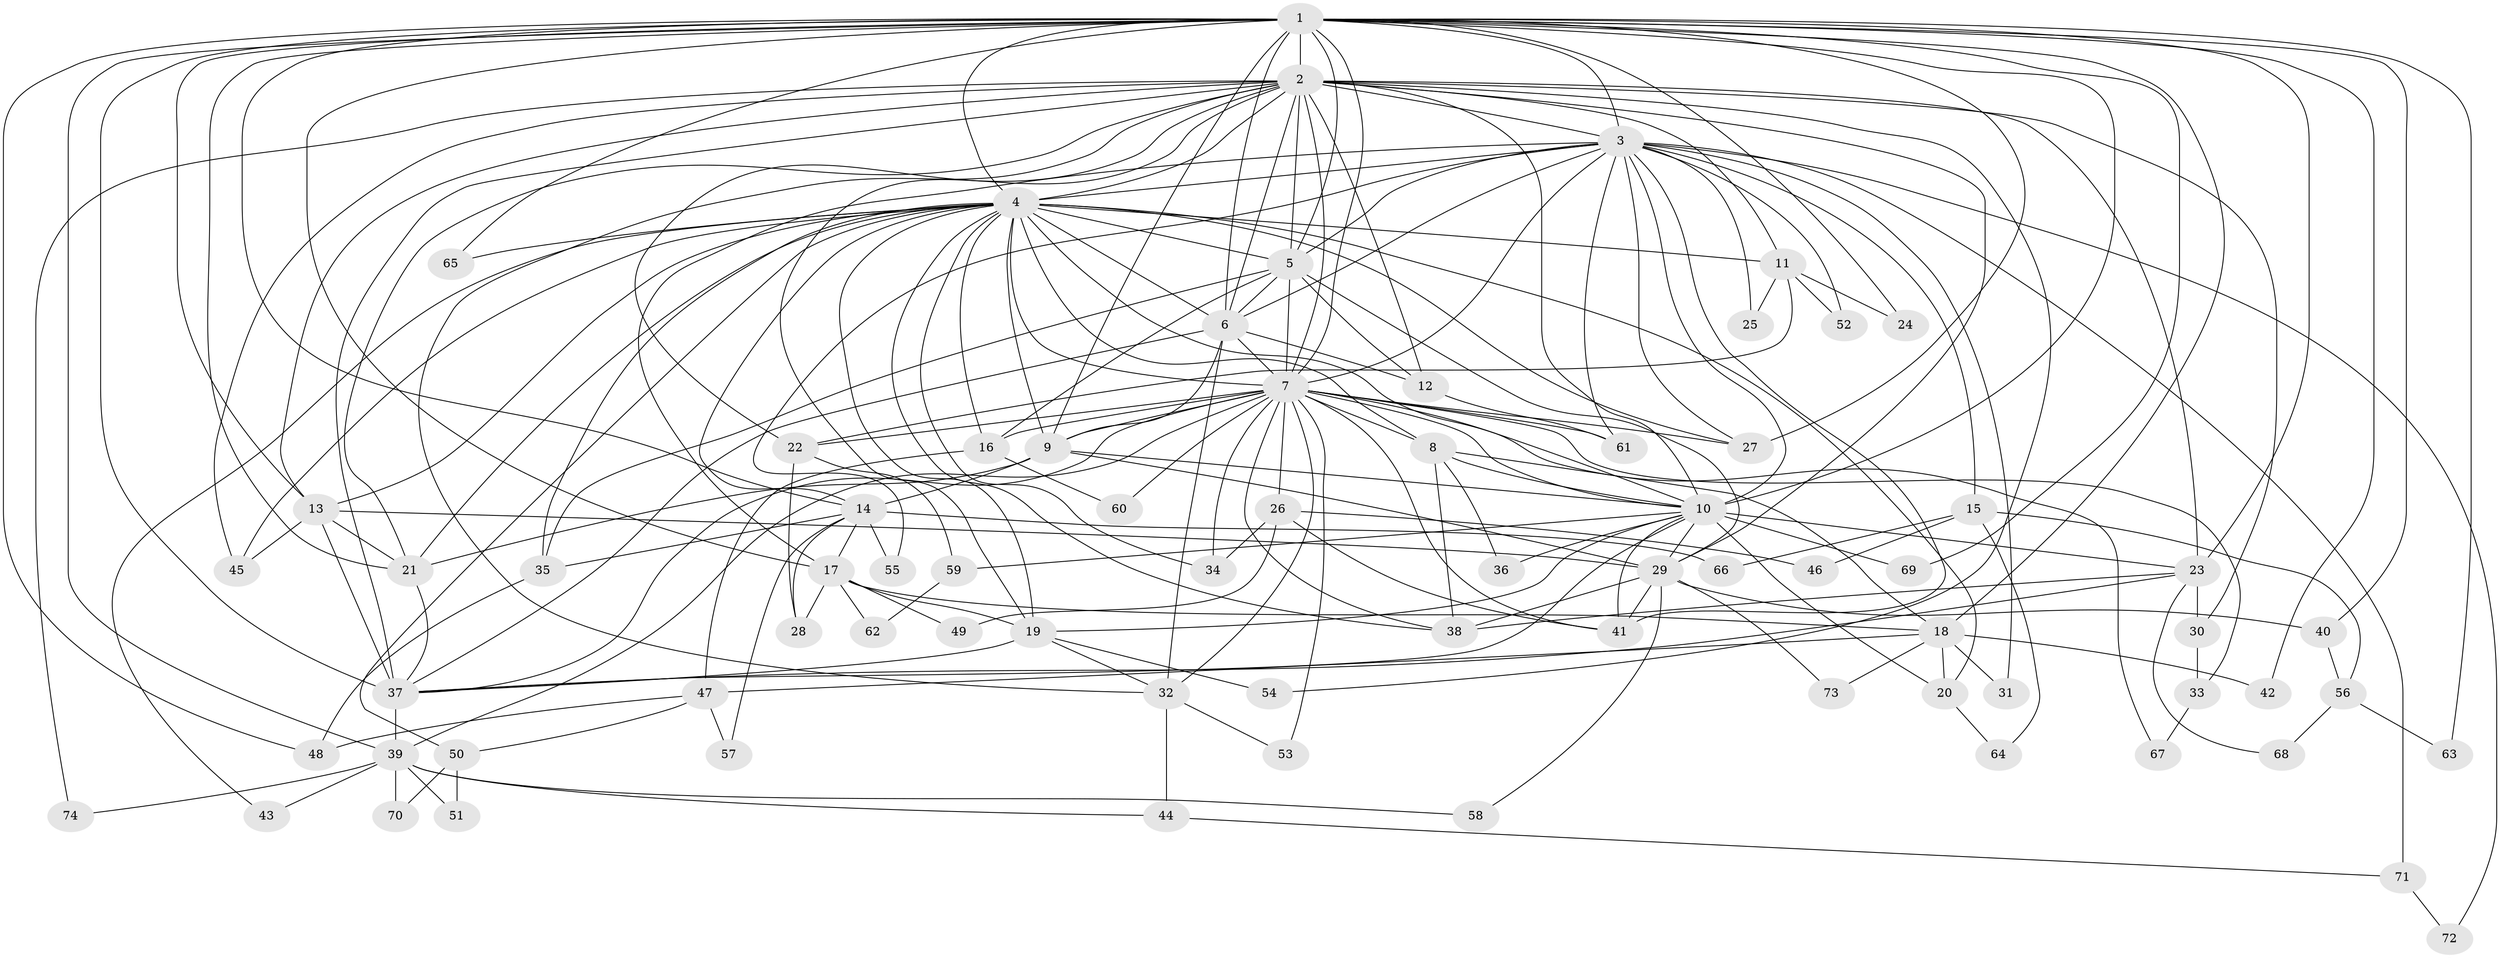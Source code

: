 // original degree distribution, {23: 0.02027027027027027, 29: 0.006756756756756757, 20: 0.006756756756756757, 19: 0.006756756756756757, 17: 0.006756756756756757, 24: 0.006756756756756757, 16: 0.013513513513513514, 31: 0.006756756756756757, 4: 0.06756756756756757, 2: 0.5540540540540541, 3: 0.18243243243243243, 6: 0.04054054054054054, 5: 0.02702702702702703, 8: 0.013513513513513514, 7: 0.033783783783783786, 9: 0.006756756756756757}
// Generated by graph-tools (version 1.1) at 2025/34/03/09/25 02:34:51]
// undirected, 74 vertices, 201 edges
graph export_dot {
graph [start="1"]
  node [color=gray90,style=filled];
  1;
  2;
  3;
  4;
  5;
  6;
  7;
  8;
  9;
  10;
  11;
  12;
  13;
  14;
  15;
  16;
  17;
  18;
  19;
  20;
  21;
  22;
  23;
  24;
  25;
  26;
  27;
  28;
  29;
  30;
  31;
  32;
  33;
  34;
  35;
  36;
  37;
  38;
  39;
  40;
  41;
  42;
  43;
  44;
  45;
  46;
  47;
  48;
  49;
  50;
  51;
  52;
  53;
  54;
  55;
  56;
  57;
  58;
  59;
  60;
  61;
  62;
  63;
  64;
  65;
  66;
  67;
  68;
  69;
  70;
  71;
  72;
  73;
  74;
  1 -- 2 [weight=4.0];
  1 -- 3 [weight=2.0];
  1 -- 4 [weight=4.0];
  1 -- 5 [weight=2.0];
  1 -- 6 [weight=3.0];
  1 -- 7 [weight=3.0];
  1 -- 9 [weight=1.0];
  1 -- 10 [weight=2.0];
  1 -- 13 [weight=2.0];
  1 -- 14 [weight=1.0];
  1 -- 17 [weight=1.0];
  1 -- 18 [weight=2.0];
  1 -- 21 [weight=1.0];
  1 -- 23 [weight=1.0];
  1 -- 24 [weight=1.0];
  1 -- 27 [weight=1.0];
  1 -- 37 [weight=1.0];
  1 -- 39 [weight=1.0];
  1 -- 40 [weight=1.0];
  1 -- 42 [weight=1.0];
  1 -- 48 [weight=1.0];
  1 -- 63 [weight=1.0];
  1 -- 65 [weight=1.0];
  1 -- 69 [weight=1.0];
  2 -- 3 [weight=2.0];
  2 -- 4 [weight=4.0];
  2 -- 5 [weight=2.0];
  2 -- 6 [weight=2.0];
  2 -- 7 [weight=2.0];
  2 -- 10 [weight=11.0];
  2 -- 11 [weight=1.0];
  2 -- 12 [weight=1.0];
  2 -- 13 [weight=1.0];
  2 -- 19 [weight=2.0];
  2 -- 21 [weight=1.0];
  2 -- 22 [weight=1.0];
  2 -- 23 [weight=2.0];
  2 -- 29 [weight=1.0];
  2 -- 30 [weight=1.0];
  2 -- 32 [weight=1.0];
  2 -- 37 [weight=1.0];
  2 -- 45 [weight=1.0];
  2 -- 54 [weight=1.0];
  2 -- 74 [weight=1.0];
  3 -- 4 [weight=2.0];
  3 -- 5 [weight=1.0];
  3 -- 6 [weight=2.0];
  3 -- 7 [weight=1.0];
  3 -- 10 [weight=1.0];
  3 -- 15 [weight=1.0];
  3 -- 17 [weight=1.0];
  3 -- 25 [weight=1.0];
  3 -- 27 [weight=1.0];
  3 -- 31 [weight=1.0];
  3 -- 41 [weight=1.0];
  3 -- 52 [weight=1.0];
  3 -- 55 [weight=1.0];
  3 -- 61 [weight=1.0];
  3 -- 71 [weight=1.0];
  3 -- 72 [weight=1.0];
  4 -- 5 [weight=3.0];
  4 -- 6 [weight=2.0];
  4 -- 7 [weight=2.0];
  4 -- 8 [weight=1.0];
  4 -- 9 [weight=1.0];
  4 -- 10 [weight=1.0];
  4 -- 11 [weight=1.0];
  4 -- 13 [weight=1.0];
  4 -- 14 [weight=1.0];
  4 -- 16 [weight=1.0];
  4 -- 19 [weight=1.0];
  4 -- 20 [weight=2.0];
  4 -- 21 [weight=1.0];
  4 -- 27 [weight=1.0];
  4 -- 34 [weight=1.0];
  4 -- 35 [weight=1.0];
  4 -- 38 [weight=1.0];
  4 -- 43 [weight=1.0];
  4 -- 45 [weight=1.0];
  4 -- 50 [weight=1.0];
  4 -- 65 [weight=1.0];
  5 -- 6 [weight=1.0];
  5 -- 7 [weight=1.0];
  5 -- 12 [weight=1.0];
  5 -- 16 [weight=1.0];
  5 -- 29 [weight=1.0];
  5 -- 35 [weight=3.0];
  6 -- 7 [weight=1.0];
  6 -- 9 [weight=8.0];
  6 -- 12 [weight=1.0];
  6 -- 32 [weight=1.0];
  6 -- 37 [weight=2.0];
  7 -- 8 [weight=1.0];
  7 -- 9 [weight=2.0];
  7 -- 10 [weight=1.0];
  7 -- 16 [weight=1.0];
  7 -- 22 [weight=1.0];
  7 -- 26 [weight=1.0];
  7 -- 27 [weight=1.0];
  7 -- 32 [weight=1.0];
  7 -- 33 [weight=1.0];
  7 -- 34 [weight=1.0];
  7 -- 37 [weight=2.0];
  7 -- 38 [weight=1.0];
  7 -- 39 [weight=1.0];
  7 -- 41 [weight=1.0];
  7 -- 53 [weight=1.0];
  7 -- 60 [weight=1.0];
  7 -- 61 [weight=1.0];
  7 -- 67 [weight=1.0];
  8 -- 10 [weight=1.0];
  8 -- 18 [weight=1.0];
  8 -- 36 [weight=1.0];
  8 -- 38 [weight=3.0];
  9 -- 10 [weight=1.0];
  9 -- 14 [weight=2.0];
  9 -- 21 [weight=1.0];
  9 -- 29 [weight=1.0];
  10 -- 19 [weight=2.0];
  10 -- 20 [weight=1.0];
  10 -- 23 [weight=1.0];
  10 -- 29 [weight=1.0];
  10 -- 36 [weight=1.0];
  10 -- 37 [weight=1.0];
  10 -- 41 [weight=1.0];
  10 -- 59 [weight=1.0];
  10 -- 69 [weight=1.0];
  11 -- 22 [weight=1.0];
  11 -- 24 [weight=1.0];
  11 -- 25 [weight=1.0];
  11 -- 52 [weight=1.0];
  12 -- 61 [weight=1.0];
  13 -- 21 [weight=1.0];
  13 -- 29 [weight=1.0];
  13 -- 37 [weight=10.0];
  13 -- 45 [weight=1.0];
  14 -- 17 [weight=1.0];
  14 -- 28 [weight=1.0];
  14 -- 35 [weight=1.0];
  14 -- 55 [weight=1.0];
  14 -- 57 [weight=1.0];
  14 -- 66 [weight=1.0];
  15 -- 46 [weight=1.0];
  15 -- 56 [weight=1.0];
  15 -- 64 [weight=1.0];
  15 -- 66 [weight=1.0];
  16 -- 47 [weight=1.0];
  16 -- 60 [weight=1.0];
  17 -- 18 [weight=1.0];
  17 -- 19 [weight=1.0];
  17 -- 28 [weight=1.0];
  17 -- 49 [weight=1.0];
  17 -- 62 [weight=1.0];
  18 -- 20 [weight=1.0];
  18 -- 31 [weight=1.0];
  18 -- 42 [weight=1.0];
  18 -- 47 [weight=1.0];
  18 -- 73 [weight=1.0];
  19 -- 32 [weight=1.0];
  19 -- 37 [weight=1.0];
  19 -- 54 [weight=1.0];
  20 -- 64 [weight=1.0];
  21 -- 37 [weight=1.0];
  22 -- 28 [weight=1.0];
  22 -- 59 [weight=1.0];
  23 -- 30 [weight=1.0];
  23 -- 37 [weight=1.0];
  23 -- 38 [weight=1.0];
  23 -- 68 [weight=1.0];
  26 -- 34 [weight=2.0];
  26 -- 41 [weight=1.0];
  26 -- 46 [weight=1.0];
  26 -- 49 [weight=1.0];
  29 -- 38 [weight=1.0];
  29 -- 40 [weight=1.0];
  29 -- 41 [weight=1.0];
  29 -- 58 [weight=1.0];
  29 -- 73 [weight=1.0];
  30 -- 33 [weight=1.0];
  32 -- 44 [weight=1.0];
  32 -- 53 [weight=1.0];
  33 -- 67 [weight=1.0];
  35 -- 48 [weight=1.0];
  37 -- 39 [weight=1.0];
  39 -- 43 [weight=1.0];
  39 -- 44 [weight=1.0];
  39 -- 51 [weight=1.0];
  39 -- 58 [weight=1.0];
  39 -- 70 [weight=1.0];
  39 -- 74 [weight=1.0];
  40 -- 56 [weight=1.0];
  44 -- 71 [weight=1.0];
  47 -- 48 [weight=1.0];
  47 -- 50 [weight=1.0];
  47 -- 57 [weight=1.0];
  50 -- 51 [weight=1.0];
  50 -- 70 [weight=1.0];
  56 -- 63 [weight=1.0];
  56 -- 68 [weight=1.0];
  59 -- 62 [weight=1.0];
  71 -- 72 [weight=1.0];
}
